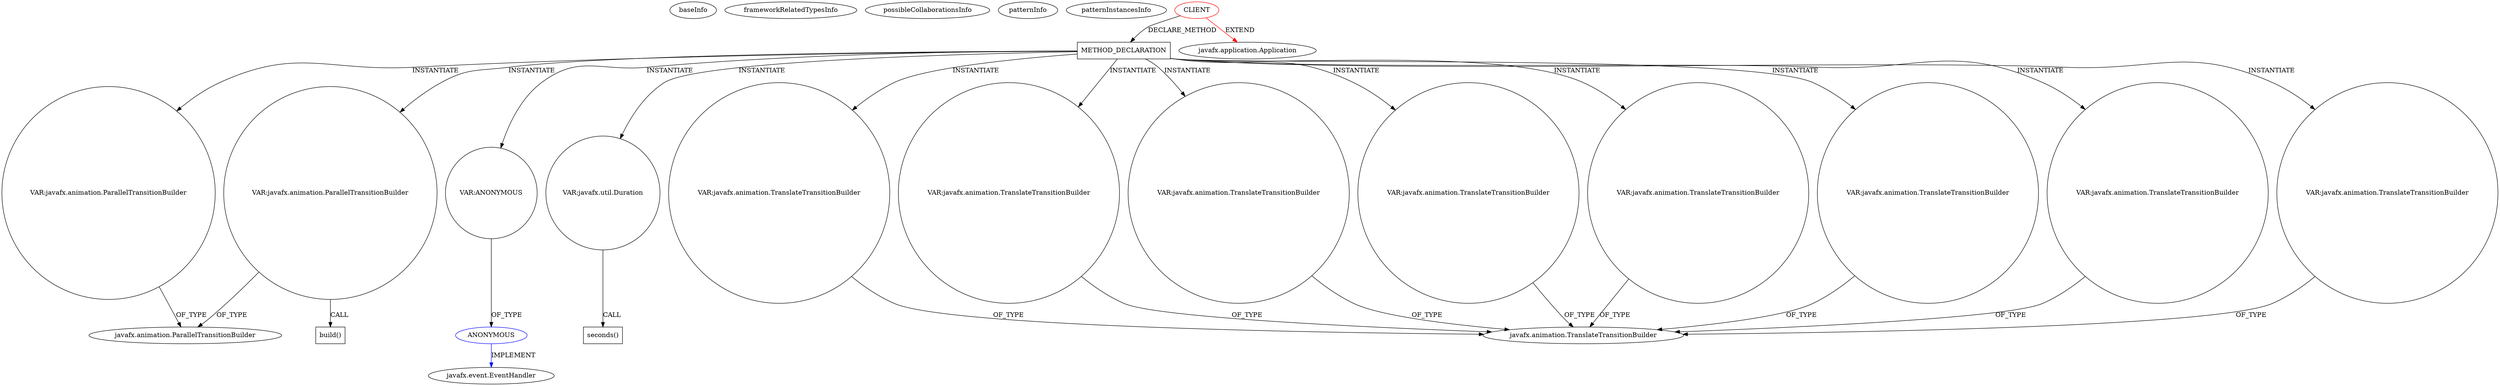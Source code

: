 digraph {
baseInfo[graphId=4639,category="pattern",isAnonymous=false,possibleRelation=true]
frameworkRelatedTypesInfo[0="javafx.application.Application"]
possibleCollaborationsInfo[0="4639~INSTANTIATION-CLIENT_METHOD_DECLARATION-~javafx.application.Application ~javafx.event.EventHandler ~false~true"]
patternInfo[frequency=2.0,patternRootClient=0]
patternInstancesInfo[0="Maxxa-MT-common~/Maxxa-MT-common/MT-common-master/src/cz/commons/example/animation/SimpleAnimationExample.java~SimpleAnimationExample~908",1="Maxxa-MT-common~/Maxxa-MT-common/MT-common-master/src/cz/commons/example/graphics/branchNode/BranchElementExample.java~BranchElementExample~916"]
146[label="javafx.animation.ParallelTransitionBuilder",vertexType="FRAMEWORK_CLASS_TYPE",isFrameworkType=false]
147[label="VAR:javafx.animation.ParallelTransitionBuilder",vertexType="VARIABLE_EXPRESION",isFrameworkType=false,shape=circle]
144[label="VAR:javafx.animation.ParallelTransitionBuilder",vertexType="VARIABLE_EXPRESION",isFrameworkType=false,shape=circle]
145[label="build()",vertexType="INSIDE_CALL",isFrameworkType=false,shape=box]
41[label="METHOD_DECLARATION",vertexType="CLIENT_METHOD_DECLARATION",isFrameworkType=false,shape=box]
0[label="CLIENT",vertexType="ROOT_CLIENT_CLASS_DECLARATION",isFrameworkType=false,color=red]
209[label="VAR:ANONYMOUS",vertexType="VARIABLE_EXPRESION",isFrameworkType=false,shape=circle]
210[label="ANONYMOUS",vertexType="REFERENCE_ANONYMOUS_DECLARATION",isFrameworkType=false,color=blue]
1[label="javafx.application.Application",vertexType="FRAMEWORK_CLASS_TYPE",isFrameworkType=false]
16[label="javafx.event.EventHandler",vertexType="FRAMEWORK_INTERFACE_TYPE",isFrameworkType=false]
124[label="VAR:javafx.util.Duration",vertexType="VARIABLE_EXPRESION",isFrameworkType=false,shape=circle]
125[label="seconds()",vertexType="INSIDE_CALL",isFrameworkType=false,shape=box]
60[label="VAR:javafx.animation.TranslateTransitionBuilder",vertexType="VARIABLE_EXPRESION",isFrameworkType=false,shape=circle]
44[label="javafx.animation.TranslateTransitionBuilder",vertexType="FRAMEWORK_CLASS_TYPE",isFrameworkType=false]
113[label="VAR:javafx.animation.TranslateTransitionBuilder",vertexType="VARIABLE_EXPRESION",isFrameworkType=false,shape=circle]
98[label="VAR:javafx.animation.TranslateTransitionBuilder",vertexType="VARIABLE_EXPRESION",isFrameworkType=false,shape=circle]
221[label="VAR:javafx.animation.TranslateTransitionBuilder",vertexType="VARIABLE_EXPRESION",isFrameworkType=false,shape=circle]
197[label="VAR:javafx.animation.TranslateTransitionBuilder",vertexType="VARIABLE_EXPRESION",isFrameworkType=false,shape=circle]
224[label="VAR:javafx.animation.TranslateTransitionBuilder",vertexType="VARIABLE_EXPRESION",isFrameworkType=false,shape=circle]
194[label="VAR:javafx.animation.TranslateTransitionBuilder",vertexType="VARIABLE_EXPRESION",isFrameworkType=false,shape=circle]
230[label="VAR:javafx.animation.TranslateTransitionBuilder",vertexType="VARIABLE_EXPRESION",isFrameworkType=false,shape=circle]
113->44[label="OF_TYPE"]
41->124[label="INSTANTIATE"]
147->146[label="OF_TYPE"]
144->146[label="OF_TYPE"]
41->147[label="INSTANTIATE"]
41->60[label="INSTANTIATE"]
209->210[label="OF_TYPE"]
41->221[label="INSTANTIATE"]
41->113[label="INSTANTIATE"]
197->44[label="OF_TYPE"]
221->44[label="OF_TYPE"]
41->144[label="INSTANTIATE"]
41->194[label="INSTANTIATE"]
230->44[label="OF_TYPE"]
124->125[label="CALL"]
41->197[label="INSTANTIATE"]
41->230[label="INSTANTIATE"]
224->44[label="OF_TYPE"]
144->145[label="CALL"]
41->224[label="INSTANTIATE"]
210->16[label="IMPLEMENT",color=blue]
60->44[label="OF_TYPE"]
98->44[label="OF_TYPE"]
194->44[label="OF_TYPE"]
0->41[label="DECLARE_METHOD"]
0->1[label="EXTEND",color=red]
41->98[label="INSTANTIATE"]
41->209[label="INSTANTIATE"]
}
